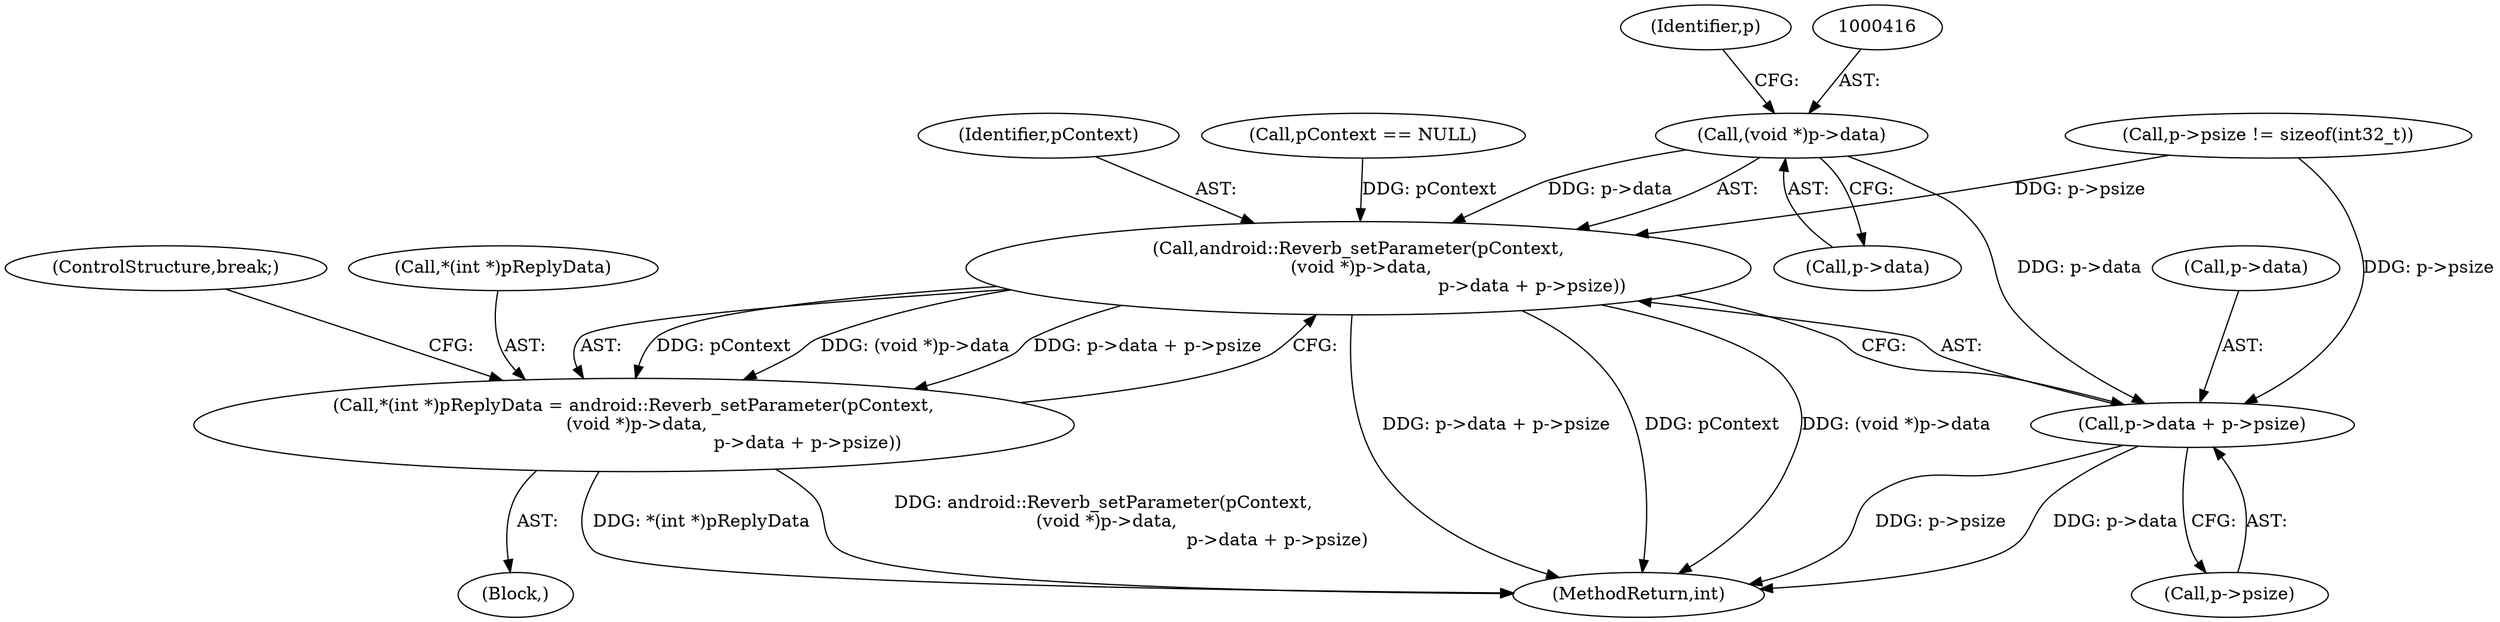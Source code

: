 digraph "0_Android_aeea52da00d210587fb3ed895de3d5f2e0264c88_6@pointer" {
"1000415" [label="(Call,(void *)p->data)"];
"1000413" [label="(Call,android::Reverb_setParameter(pContext,\n (void *)p->data,\n                                                              p->data + p->psize))"];
"1000408" [label="(Call,*(int *)pReplyData = android::Reverb_setParameter(pContext,\n (void *)p->data,\n                                                              p->data + p->psize))"];
"1000420" [label="(Call,p->data + p->psize)"];
"1000414" [label="(Identifier,pContext)"];
"1000413" [label="(Call,android::Reverb_setParameter(pContext,\n (void *)p->data,\n                                                              p->data + p->psize))"];
"1000417" [label="(Call,p->data)"];
"1000356" [label="(Block,)"];
"1000427" [label="(ControlStructure,break;)"];
"1000408" [label="(Call,*(int *)pReplyData = android::Reverb_setParameter(pContext,\n (void *)p->data,\n                                                              p->data + p->psize))"];
"1000424" [label="(Call,p->psize)"];
"1000421" [label="(Call,p->data)"];
"1000127" [label="(Call,pContext == NULL)"];
"1000396" [label="(Call,p->psize != sizeof(int32_t))"];
"1000422" [label="(Identifier,p)"];
"1000420" [label="(Call,p->data + p->psize)"];
"1000668" [label="(MethodReturn,int)"];
"1000415" [label="(Call,(void *)p->data)"];
"1000409" [label="(Call,*(int *)pReplyData)"];
"1000415" -> "1000413"  [label="AST: "];
"1000415" -> "1000417"  [label="CFG: "];
"1000416" -> "1000415"  [label="AST: "];
"1000417" -> "1000415"  [label="AST: "];
"1000422" -> "1000415"  [label="CFG: "];
"1000415" -> "1000413"  [label="DDG: p->data"];
"1000415" -> "1000420"  [label="DDG: p->data"];
"1000413" -> "1000408"  [label="AST: "];
"1000413" -> "1000420"  [label="CFG: "];
"1000414" -> "1000413"  [label="AST: "];
"1000420" -> "1000413"  [label="AST: "];
"1000408" -> "1000413"  [label="CFG: "];
"1000413" -> "1000668"  [label="DDG: p->data + p->psize"];
"1000413" -> "1000668"  [label="DDG: pContext"];
"1000413" -> "1000668"  [label="DDG: (void *)p->data"];
"1000413" -> "1000408"  [label="DDG: pContext"];
"1000413" -> "1000408"  [label="DDG: (void *)p->data"];
"1000413" -> "1000408"  [label="DDG: p->data + p->psize"];
"1000127" -> "1000413"  [label="DDG: pContext"];
"1000396" -> "1000413"  [label="DDG: p->psize"];
"1000408" -> "1000356"  [label="AST: "];
"1000409" -> "1000408"  [label="AST: "];
"1000427" -> "1000408"  [label="CFG: "];
"1000408" -> "1000668"  [label="DDG: *(int *)pReplyData"];
"1000408" -> "1000668"  [label="DDG: android::Reverb_setParameter(pContext,\n (void *)p->data,\n                                                              p->data + p->psize)"];
"1000420" -> "1000424"  [label="CFG: "];
"1000421" -> "1000420"  [label="AST: "];
"1000424" -> "1000420"  [label="AST: "];
"1000420" -> "1000668"  [label="DDG: p->psize"];
"1000420" -> "1000668"  [label="DDG: p->data"];
"1000396" -> "1000420"  [label="DDG: p->psize"];
}

